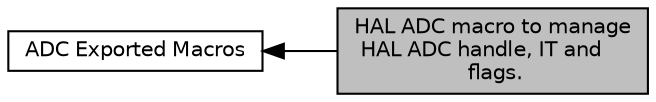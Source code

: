 digraph "HAL ADC macro to manage HAL ADC handle, IT and flags."
{
  edge [fontname="Helvetica",fontsize="10",labelfontname="Helvetica",labelfontsize="10"];
  node [fontname="Helvetica",fontsize="10",shape=box];
  rankdir=LR;
  Node2 [label="ADC Exported Macros",height=0.2,width=0.4,color="black", fillcolor="white", style="filled",URL="$group__ADC__Exported__Macros.html",tooltip=" "];
  Node1 [label="HAL ADC macro to manage\l HAL ADC handle, IT and\l flags.",height=0.2,width=0.4,color="black", fillcolor="grey75", style="filled", fontcolor="black",tooltip=" "];
  Node2->Node1 [shape=plaintext, dir="back", style="solid"];
}
